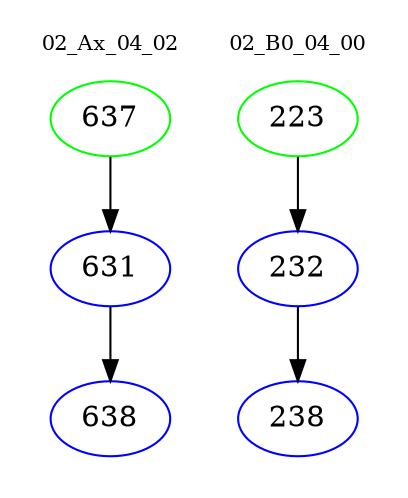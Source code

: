 digraph{
subgraph cluster_0 {
color = white
label = "02_Ax_04_02";
fontsize=10;
T0_637 [label="637", color="green"]
T0_637 -> T0_631 [color="black"]
T0_631 [label="631", color="blue"]
T0_631 -> T0_638 [color="black"]
T0_638 [label="638", color="blue"]
}
subgraph cluster_1 {
color = white
label = "02_B0_04_00";
fontsize=10;
T1_223 [label="223", color="green"]
T1_223 -> T1_232 [color="black"]
T1_232 [label="232", color="blue"]
T1_232 -> T1_238 [color="black"]
T1_238 [label="238", color="blue"]
}
}
